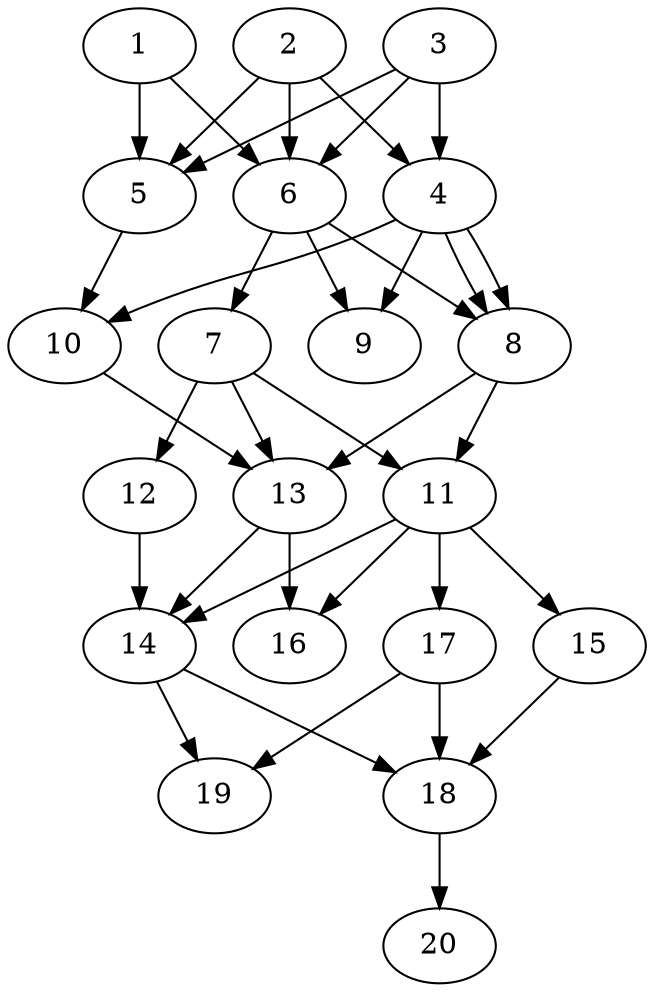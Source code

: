 // DAG automatically generated by daggen at Tue Jul 23 14:27:02 2019
// ./daggen --dot -n 20 --ccr 0.4 --fat 0.5 --regular 0.5 --density 0.7 --mindata 5242880 --maxdata 52428800 
digraph G {
  1 [size="98019840", alpha="0.06", expect_size="39207936"] 
  1 -> 5 [size ="39207936"]
  1 -> 6 [size ="39207936"]
  2 [size="22049280", alpha="0.14", expect_size="8819712"] 
  2 -> 4 [size ="8819712"]
  2 -> 5 [size ="8819712"]
  2 -> 6 [size ="8819712"]
  3 [size="45780480", alpha="0.00", expect_size="18312192"] 
  3 -> 4 [size ="18312192"]
  3 -> 5 [size ="18312192"]
  3 -> 6 [size ="18312192"]
  4 [size="50554880", alpha="0.10", expect_size="20221952"] 
  4 -> 8 [size ="20221952"]
  4 -> 8 [size ="20221952"]
  4 -> 9 [size ="20221952"]
  4 -> 10 [size ="20221952"]
  5 [size="89592320", alpha="0.06", expect_size="35836928"] 
  5 -> 10 [size ="35836928"]
  6 [size="67576320", alpha="0.00", expect_size="27030528"] 
  6 -> 7 [size ="27030528"]
  6 -> 8 [size ="27030528"]
  6 -> 9 [size ="27030528"]
  7 [size="28881920", alpha="0.18", expect_size="11552768"] 
  7 -> 11 [size ="11552768"]
  7 -> 12 [size ="11552768"]
  7 -> 13 [size ="11552768"]
  8 [size="112122880", alpha="0.12", expect_size="44849152"] 
  8 -> 11 [size ="44849152"]
  8 -> 13 [size ="44849152"]
  9 [size="27374080", alpha="0.04", expect_size="10949632"] 
  10 [size="80972800", alpha="0.08", expect_size="32389120"] 
  10 -> 13 [size ="32389120"]
  11 [size="39708160", alpha="0.17", expect_size="15883264"] 
  11 -> 14 [size ="15883264"]
  11 -> 15 [size ="15883264"]
  11 -> 16 [size ="15883264"]
  11 -> 17 [size ="15883264"]
  12 [size="77373440", alpha="0.01", expect_size="30949376"] 
  12 -> 14 [size ="30949376"]
  13 [size="39144960", alpha="0.07", expect_size="15657984"] 
  13 -> 14 [size ="15657984"]
  13 -> 16 [size ="15657984"]
  14 [size="41090560", alpha="0.15", expect_size="16436224"] 
  14 -> 18 [size ="16436224"]
  14 -> 19 [size ="16436224"]
  15 [size="99384320", alpha="0.20", expect_size="39753728"] 
  15 -> 18 [size ="39753728"]
  16 [size="16212480", alpha="0.18", expect_size="6484992"] 
  17 [size="18222080", alpha="0.16", expect_size="7288832"] 
  17 -> 18 [size ="7288832"]
  17 -> 19 [size ="7288832"]
  18 [size="123914240", alpha="0.04", expect_size="49565696"] 
  18 -> 20 [size ="49565696"]
  19 [size="75010560", alpha="0.19", expect_size="30004224"] 
  20 [size="96133120", alpha="0.06", expect_size="38453248"] 
}
